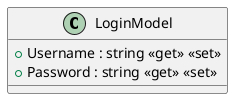@startuml
class LoginModel {
    + Username : string <<get>> <<set>>
    + Password : string <<get>> <<set>>
}
@enduml
